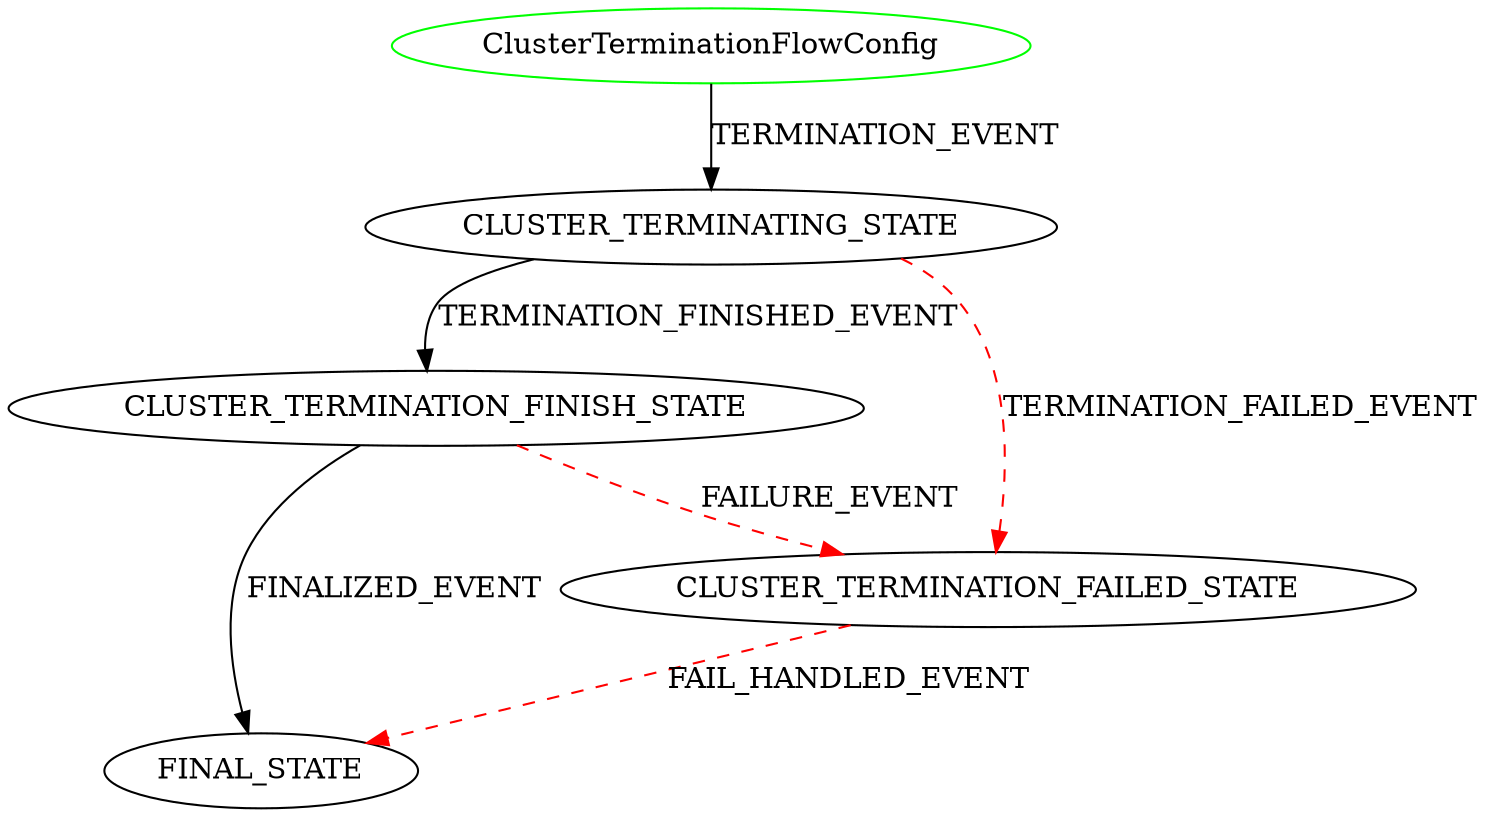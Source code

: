 digraph {
INIT_STATE [label="ClusterTerminationFlowConfig" shape=ellipse color=green];
INIT_STATE -> CLUSTER_TERMINATING_STATE [label="TERMINATION_EVENT" color=black style=solid];
CLUSTER_TERMINATING_STATE -> CLUSTER_TERMINATION_FINISH_STATE [label="TERMINATION_FINISHED_EVENT" color=black style=solid];
CLUSTER_TERMINATING_STATE -> CLUSTER_TERMINATION_FAILED_STATE [label="TERMINATION_FAILED_EVENT" color=red style=dashed];
CLUSTER_TERMINATION_FAILED_STATE -> FINAL_STATE [label="FAIL_HANDLED_EVENT" color=red style=dashed];
CLUSTER_TERMINATION_FINISH_STATE -> FINAL_STATE [label="FINALIZED_EVENT" color=black style=solid];
CLUSTER_TERMINATION_FINISH_STATE -> CLUSTER_TERMINATION_FAILED_STATE [label="FAILURE_EVENT" color=red style=dashed];
}